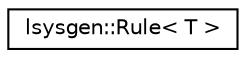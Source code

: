 digraph "Graphical Class Hierarchy"
{
 // LATEX_PDF_SIZE
  edge [fontname="Helvetica",fontsize="10",labelfontname="Helvetica",labelfontsize="10"];
  node [fontname="Helvetica",fontsize="10",shape=record];
  rankdir="LR";
  Node0 [label="lsysgen::Rule\< T \>",height=0.2,width=0.4,color="black", fillcolor="white", style="filled",URL="$classlsysgen_1_1Rule.html",tooltip=" "];
}

